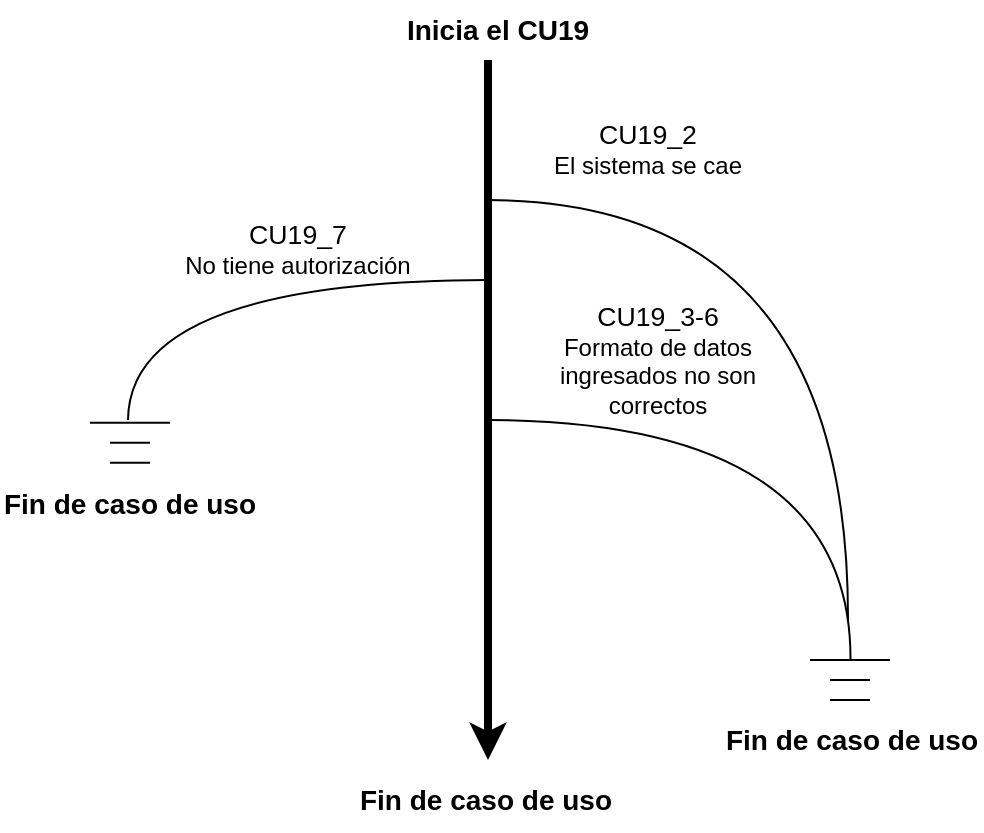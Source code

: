 <mxfile version="24.4.4" type="google">
  <diagram name="Página-1" id="_bNyMbZIDsPz4JoQTeyZ">
    <mxGraphModel grid="1" page="1" gridSize="10" guides="1" tooltips="1" connect="1" arrows="1" fold="1" pageScale="1" pageWidth="827" pageHeight="1169" math="0" shadow="0">
      <root>
        <mxCell id="0" />
        <mxCell id="1" parent="0" />
        <mxCell id="83I6h4TTCErfjEF87RVj-1" value="" style="endArrow=classic;html=1;rounded=0;strokeWidth=4;" edge="1" parent="1">
          <mxGeometry width="50" height="50" relative="1" as="geometry">
            <mxPoint x="412" y="70" as="sourcePoint" />
            <mxPoint x="412" y="420" as="targetPoint" />
          </mxGeometry>
        </mxCell>
        <mxCell id="83I6h4TTCErfjEF87RVj-2" value="&lt;b&gt;&lt;font style=&quot;font-size: 14px;&quot;&gt;Inicia el CU19&lt;/font&gt;&lt;/b&gt;" style="text;html=1;align=center;verticalAlign=middle;whiteSpace=wrap;rounded=0;" vertex="1" parent="1">
          <mxGeometry x="352" y="40" width="130" height="30" as="geometry" />
        </mxCell>
        <mxCell id="83I6h4TTCErfjEF87RVj-3" value="" style="endArrow=none;html=1;rounded=0;" edge="1" parent="1">
          <mxGeometry width="50" height="50" relative="1" as="geometry">
            <mxPoint x="573" y="370" as="sourcePoint" />
            <mxPoint x="613" y="370" as="targetPoint" />
          </mxGeometry>
        </mxCell>
        <mxCell id="83I6h4TTCErfjEF87RVj-4" value="" style="endArrow=none;html=1;rounded=0;" edge="1" parent="1">
          <mxGeometry width="50" height="50" relative="1" as="geometry">
            <mxPoint x="583" y="390" as="sourcePoint" />
            <mxPoint x="603" y="390" as="targetPoint" />
          </mxGeometry>
        </mxCell>
        <mxCell id="83I6h4TTCErfjEF87RVj-5" value="" style="endArrow=none;html=1;rounded=0;" edge="1" parent="1">
          <mxGeometry width="50" height="50" relative="1" as="geometry">
            <mxPoint x="583" y="380" as="sourcePoint" />
            <mxPoint x="603" y="380" as="targetPoint" />
          </mxGeometry>
        </mxCell>
        <mxCell id="83I6h4TTCErfjEF87RVj-6" value="&lt;b&gt;&lt;font style=&quot;font-size: 14px;&quot;&gt;Fin de caso de uso&lt;/font&gt;&lt;/b&gt;" style="text;html=1;align=center;verticalAlign=middle;whiteSpace=wrap;rounded=0;" vertex="1" parent="1">
          <mxGeometry x="529" y="395.2" width="130" height="30" as="geometry" />
        </mxCell>
        <mxCell id="83I6h4TTCErfjEF87RVj-7" value="" style="endArrow=none;html=1;rounded=0;edgeStyle=orthogonalEdgeStyle;curved=1;endFill=0;" edge="1" parent="1">
          <mxGeometry width="50" height="50" relative="1" as="geometry">
            <mxPoint x="412" y="140" as="sourcePoint" />
            <mxPoint x="592" y="350" as="targetPoint" />
          </mxGeometry>
        </mxCell>
        <mxCell id="83I6h4TTCErfjEF87RVj-8" value="&lt;b&gt;&lt;font style=&quot;font-size: 14px;&quot;&gt;Fin de caso de uso&lt;/font&gt;&lt;/b&gt;" style="text;html=1;align=center;verticalAlign=middle;whiteSpace=wrap;rounded=0;" vertex="1" parent="1">
          <mxGeometry x="346" y="425.2" width="130" height="30" as="geometry" />
        </mxCell>
        <mxCell id="83I6h4TTCErfjEF87RVj-9" value="&lt;div&gt;&lt;span style=&quot;font-family: Arial; font-size: 10pt; background-color: initial;&quot;&gt;CU19_2&lt;/span&gt;&lt;/div&gt;&lt;div&gt;&lt;span style=&quot;background-color: initial;&quot;&gt;El sistema se cae&lt;/span&gt;&lt;br&gt;&lt;/div&gt;" style="text;html=1;align=center;verticalAlign=middle;whiteSpace=wrap;rounded=0;" vertex="1" parent="1">
          <mxGeometry x="442" y="100" width="100" height="30" as="geometry" />
        </mxCell>
        <mxCell id="83I6h4TTCErfjEF87RVj-10" value="" style="endArrow=none;html=1;rounded=0;" edge="1" parent="1">
          <mxGeometry width="50" height="50" relative="1" as="geometry">
            <mxPoint x="213" y="251.4" as="sourcePoint" />
            <mxPoint x="253" y="251.4" as="targetPoint" />
          </mxGeometry>
        </mxCell>
        <mxCell id="83I6h4TTCErfjEF87RVj-11" value="" style="endArrow=none;html=1;rounded=0;" edge="1" parent="1">
          <mxGeometry width="50" height="50" relative="1" as="geometry">
            <mxPoint x="223" y="271.4" as="sourcePoint" />
            <mxPoint x="243" y="271.4" as="targetPoint" />
          </mxGeometry>
        </mxCell>
        <mxCell id="83I6h4TTCErfjEF87RVj-12" value="" style="endArrow=none;html=1;rounded=0;" edge="1" parent="1">
          <mxGeometry width="50" height="50" relative="1" as="geometry">
            <mxPoint x="223" y="261.4" as="sourcePoint" />
            <mxPoint x="243" y="261.4" as="targetPoint" />
          </mxGeometry>
        </mxCell>
        <mxCell id="83I6h4TTCErfjEF87RVj-13" value="&lt;b&gt;&lt;font style=&quot;font-size: 14px;&quot;&gt;Fin de caso de uso&lt;/font&gt;&lt;/b&gt;" style="text;html=1;align=center;verticalAlign=middle;whiteSpace=wrap;rounded=0;" vertex="1" parent="1">
          <mxGeometry x="168" y="276.6" width="130" height="30" as="geometry" />
        </mxCell>
        <mxCell id="83I6h4TTCErfjEF87RVj-14" value="" style="endArrow=none;html=1;rounded=0;edgeStyle=orthogonalEdgeStyle;curved=1;endFill=0;" edge="1" parent="1">
          <mxGeometry width="50" height="50" relative="1" as="geometry">
            <mxPoint x="412" y="180" as="sourcePoint" />
            <mxPoint x="232" y="250" as="targetPoint" />
          </mxGeometry>
        </mxCell>
        <mxCell id="83I6h4TTCErfjEF87RVj-15" value="&lt;span style=&quot;font-family: Arial; font-size: 13.333px;&quot;&gt;CU19_7&lt;/span&gt;&lt;br&gt;No tiene autorización&lt;div&gt;&lt;/div&gt;" style="text;html=1;align=center;verticalAlign=middle;whiteSpace=wrap;rounded=0;" vertex="1" parent="1">
          <mxGeometry x="252" y="150" width="130" height="30" as="geometry" />
        </mxCell>
        <mxCell id="83I6h4TTCErfjEF87RVj-16" value="" style="endArrow=none;html=1;rounded=0;edgeStyle=orthogonalEdgeStyle;curved=1;endFill=0;" edge="1" parent="1">
          <mxGeometry width="50" height="50" relative="1" as="geometry">
            <mxPoint x="412" y="250" as="sourcePoint" />
            <mxPoint x="593.25" y="370" as="targetPoint" />
          </mxGeometry>
        </mxCell>
        <mxCell id="83I6h4TTCErfjEF87RVj-17" value="&lt;div&gt;&lt;/div&gt;&lt;div&gt;&lt;span style=&quot;background-color: initial; font-size: 13.333px;&quot;&gt;&lt;font face=&quot;Arial&quot;&gt;CU19_3-6&lt;/font&gt;&lt;/span&gt;&lt;/div&gt;&lt;div&gt;&lt;span style=&quot;background-color: initial;&quot;&gt;Formato de datos ingresados no son correctos&lt;/span&gt;&lt;br&gt;&lt;/div&gt;" style="text;html=1;align=center;verticalAlign=middle;whiteSpace=wrap;rounded=0;" vertex="1" parent="1">
          <mxGeometry x="442" y="200" width="110" height="40" as="geometry" />
        </mxCell>
      </root>
    </mxGraphModel>
  </diagram>
</mxfile>
